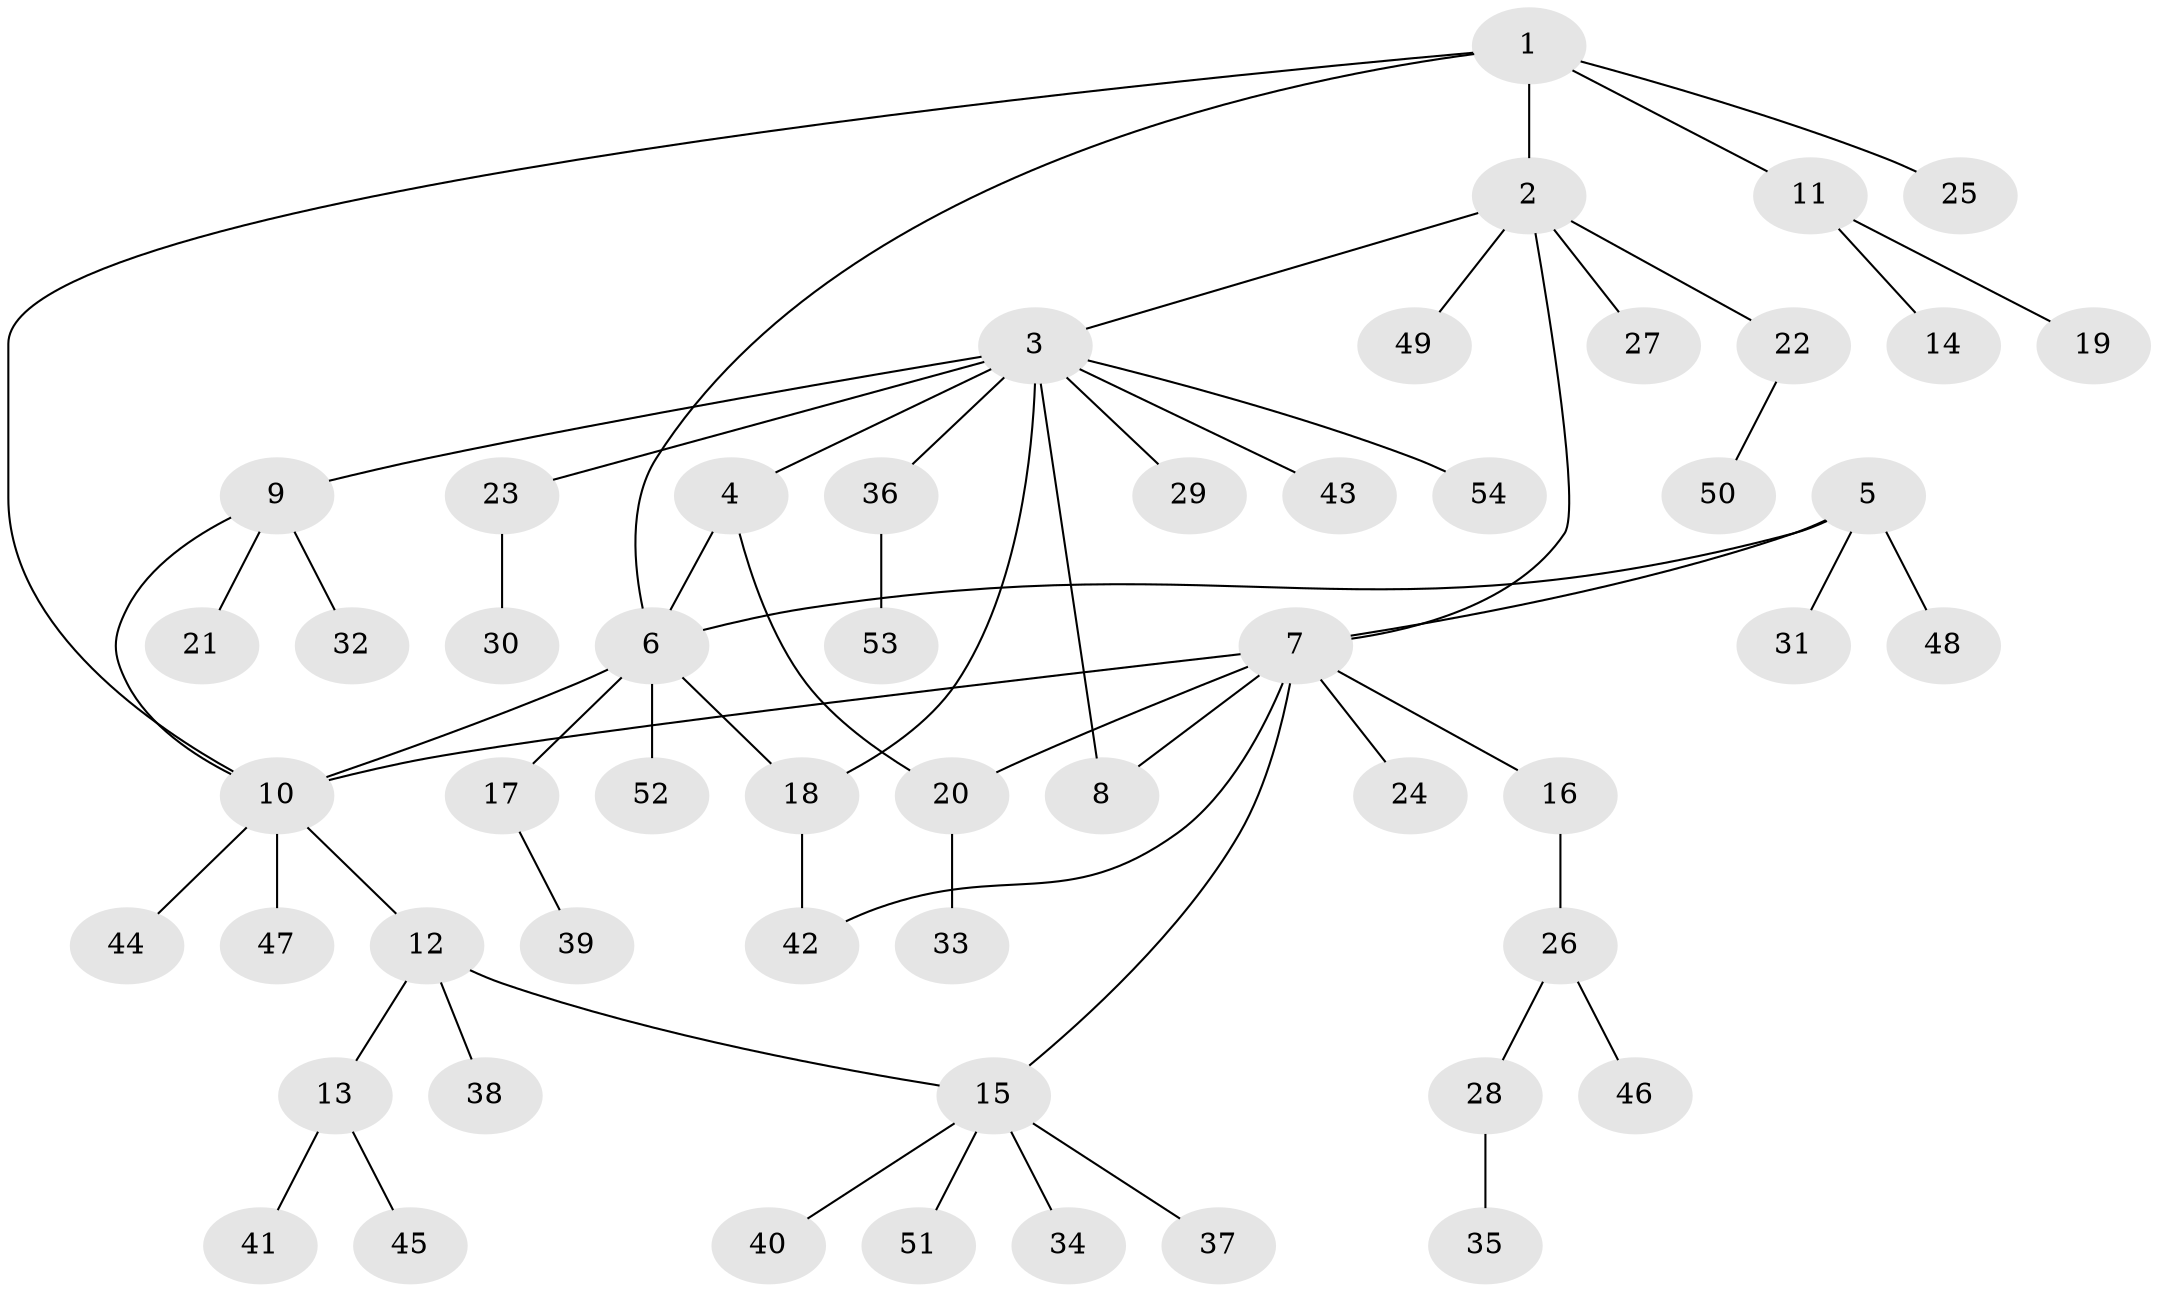 // coarse degree distribution, {5: 0.07692307692307693, 6: 0.02564102564102564, 9: 0.05128205128205128, 4: 0.02564102564102564, 3: 0.07692307692307693, 11: 0.02564102564102564, 2: 0.07692307692307693, 1: 0.6410256410256411}
// Generated by graph-tools (version 1.1) at 2025/42/03/06/25 10:42:13]
// undirected, 54 vertices, 63 edges
graph export_dot {
graph [start="1"]
  node [color=gray90,style=filled];
  1;
  2;
  3;
  4;
  5;
  6;
  7;
  8;
  9;
  10;
  11;
  12;
  13;
  14;
  15;
  16;
  17;
  18;
  19;
  20;
  21;
  22;
  23;
  24;
  25;
  26;
  27;
  28;
  29;
  30;
  31;
  32;
  33;
  34;
  35;
  36;
  37;
  38;
  39;
  40;
  41;
  42;
  43;
  44;
  45;
  46;
  47;
  48;
  49;
  50;
  51;
  52;
  53;
  54;
  1 -- 2;
  1 -- 6;
  1 -- 10;
  1 -- 11;
  1 -- 25;
  2 -- 3;
  2 -- 7;
  2 -- 22;
  2 -- 27;
  2 -- 49;
  3 -- 4;
  3 -- 8;
  3 -- 9;
  3 -- 18;
  3 -- 23;
  3 -- 29;
  3 -- 36;
  3 -- 43;
  3 -- 54;
  4 -- 6;
  4 -- 20;
  5 -- 6;
  5 -- 7;
  5 -- 31;
  5 -- 48;
  6 -- 10;
  6 -- 17;
  6 -- 18;
  6 -- 52;
  7 -- 8;
  7 -- 10;
  7 -- 15;
  7 -- 16;
  7 -- 20;
  7 -- 24;
  7 -- 42;
  9 -- 10;
  9 -- 21;
  9 -- 32;
  10 -- 12;
  10 -- 44;
  10 -- 47;
  11 -- 14;
  11 -- 19;
  12 -- 13;
  12 -- 15;
  12 -- 38;
  13 -- 41;
  13 -- 45;
  15 -- 34;
  15 -- 37;
  15 -- 40;
  15 -- 51;
  16 -- 26;
  17 -- 39;
  18 -- 42;
  20 -- 33;
  22 -- 50;
  23 -- 30;
  26 -- 28;
  26 -- 46;
  28 -- 35;
  36 -- 53;
}
